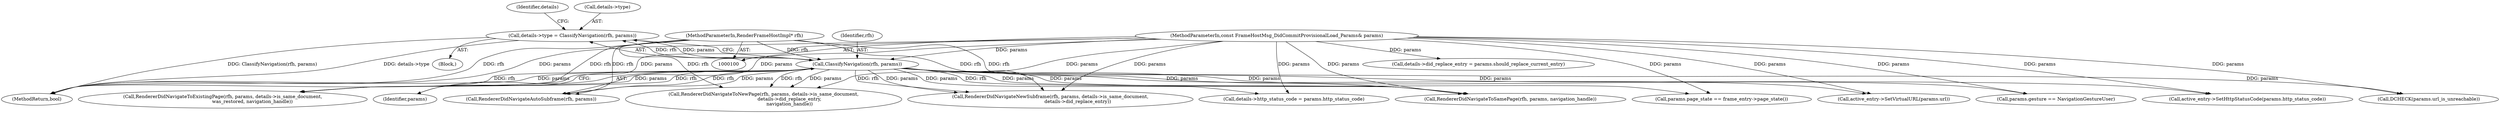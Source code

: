 digraph "0_Chrome_56a84aa67bb071a33a48ac1481b555c48e0a9a59_1@pointer" {
"1000183" [label="(Call,details->type = ClassifyNavigation(rfh, params))"];
"1000187" [label="(Call,ClassifyNavigation(rfh, params))"];
"1000101" [label="(MethodParameterIn,RenderFrameHostImpl* rfh)"];
"1000102" [label="(MethodParameterIn,const FrameHostMsg_DidCommitProvisionalLoad_Params& params)"];
"1000365" [label="(Call,active_entry->SetVirtualURL(params.url))"];
"1000101" [label="(MethodParameterIn,RenderFrameHostImpl* rfh)"];
"1000282" [label="(Call,RendererDidNavigateAutoSubframe(rfh, params))"];
"1000183" [label="(Call,details->type = ClassifyNavigation(rfh, params))"];
"1000417" [label="(Call,details->http_status_code = params.http_status_code)"];
"1000253" [label="(Call,RendererDidNavigateToExistingPage(rfh, params, details->is_same_document,\n                                        was_restored, navigation_handle))"];
"1000346" [label="(Call,params.page_state == frame_entry->page_state())"];
"1000456" [label="(MethodReturn,bool)"];
"1000176" [label="(Call,details->did_replace_entry = params.should_replace_current_entry)"];
"1000192" [label="(Identifier,details)"];
"1000216" [label="(Call,params.gesture == NavigationGestureUser)"];
"1000106" [label="(Block,)"];
"1000184" [label="(Call,details->type)"];
"1000187" [label="(Call,ClassifyNavigation(rfh, params))"];
"1000189" [label="(Identifier,params)"];
"1000324" [label="(Call,active_entry->SetHttpStatusCode(params.http_status_code))"];
"1000102" [label="(MethodParameterIn,const FrameHostMsg_DidCommitProvisionalLoad_Params& params)"];
"1000263" [label="(Call,RendererDidNavigateToSamePage(rfh, params, navigation_handle))"];
"1000234" [label="(Call,RendererDidNavigateToNewPage(rfh, params, details->is_same_document,\n                                   details->did_replace_entry,\n                                   navigation_handle))"];
"1000269" [label="(Call,RendererDidNavigateNewSubframe(rfh, params, details->is_same_document,\n                                     details->did_replace_entry))"];
"1000188" [label="(Identifier,rfh)"];
"1000358" [label="(Call,DCHECK(params.url_is_unreachable))"];
"1000183" -> "1000106"  [label="AST: "];
"1000183" -> "1000187"  [label="CFG: "];
"1000184" -> "1000183"  [label="AST: "];
"1000187" -> "1000183"  [label="AST: "];
"1000192" -> "1000183"  [label="CFG: "];
"1000183" -> "1000456"  [label="DDG: ClassifyNavigation(rfh, params)"];
"1000183" -> "1000456"  [label="DDG: details->type"];
"1000187" -> "1000183"  [label="DDG: rfh"];
"1000187" -> "1000183"  [label="DDG: params"];
"1000187" -> "1000189"  [label="CFG: "];
"1000188" -> "1000187"  [label="AST: "];
"1000189" -> "1000187"  [label="AST: "];
"1000187" -> "1000456"  [label="DDG: rfh"];
"1000187" -> "1000456"  [label="DDG: params"];
"1000101" -> "1000187"  [label="DDG: rfh"];
"1000102" -> "1000187"  [label="DDG: params"];
"1000187" -> "1000216"  [label="DDG: params"];
"1000187" -> "1000234"  [label="DDG: rfh"];
"1000187" -> "1000234"  [label="DDG: params"];
"1000187" -> "1000253"  [label="DDG: rfh"];
"1000187" -> "1000253"  [label="DDG: params"];
"1000187" -> "1000263"  [label="DDG: rfh"];
"1000187" -> "1000263"  [label="DDG: params"];
"1000187" -> "1000269"  [label="DDG: rfh"];
"1000187" -> "1000269"  [label="DDG: params"];
"1000187" -> "1000282"  [label="DDG: rfh"];
"1000187" -> "1000282"  [label="DDG: params"];
"1000187" -> "1000324"  [label="DDG: params"];
"1000187" -> "1000346"  [label="DDG: params"];
"1000187" -> "1000358"  [label="DDG: params"];
"1000187" -> "1000365"  [label="DDG: params"];
"1000187" -> "1000417"  [label="DDG: params"];
"1000101" -> "1000100"  [label="AST: "];
"1000101" -> "1000456"  [label="DDG: rfh"];
"1000101" -> "1000234"  [label="DDG: rfh"];
"1000101" -> "1000253"  [label="DDG: rfh"];
"1000101" -> "1000263"  [label="DDG: rfh"];
"1000101" -> "1000269"  [label="DDG: rfh"];
"1000101" -> "1000282"  [label="DDG: rfh"];
"1000102" -> "1000100"  [label="AST: "];
"1000102" -> "1000456"  [label="DDG: params"];
"1000102" -> "1000176"  [label="DDG: params"];
"1000102" -> "1000216"  [label="DDG: params"];
"1000102" -> "1000234"  [label="DDG: params"];
"1000102" -> "1000253"  [label="DDG: params"];
"1000102" -> "1000263"  [label="DDG: params"];
"1000102" -> "1000269"  [label="DDG: params"];
"1000102" -> "1000282"  [label="DDG: params"];
"1000102" -> "1000324"  [label="DDG: params"];
"1000102" -> "1000346"  [label="DDG: params"];
"1000102" -> "1000358"  [label="DDG: params"];
"1000102" -> "1000365"  [label="DDG: params"];
"1000102" -> "1000417"  [label="DDG: params"];
}
